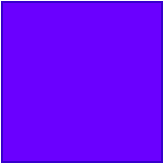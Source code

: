 <mxfile version="13.10.0" type="embed">
    <diagram id="i_SwPY3KOfAQJLT2v7xC" name="Page-1">
        <mxGraphModel dx="672" dy="313" grid="1" gridSize="10" guides="1" tooltips="1" connect="1" arrows="1" fold="1" page="1" pageScale="1" pageWidth="850" pageHeight="1100" math="0" shadow="0">
            <root>
                <mxCell id="0"/>
                <mxCell id="1" parent="0"/>
                <mxCell id="2" value="" style="whiteSpace=wrap;html=1;aspect=fixed;fillColor=#6a00ff;strokeColor=#3700CC;fontColor=#ffffff;" vertex="1" parent="1">
                    <mxGeometry x="120" y="120" width="80" height="80" as="geometry"/>
                </mxCell>
            </root>
        </mxGraphModel>
    </diagram>
</mxfile>
